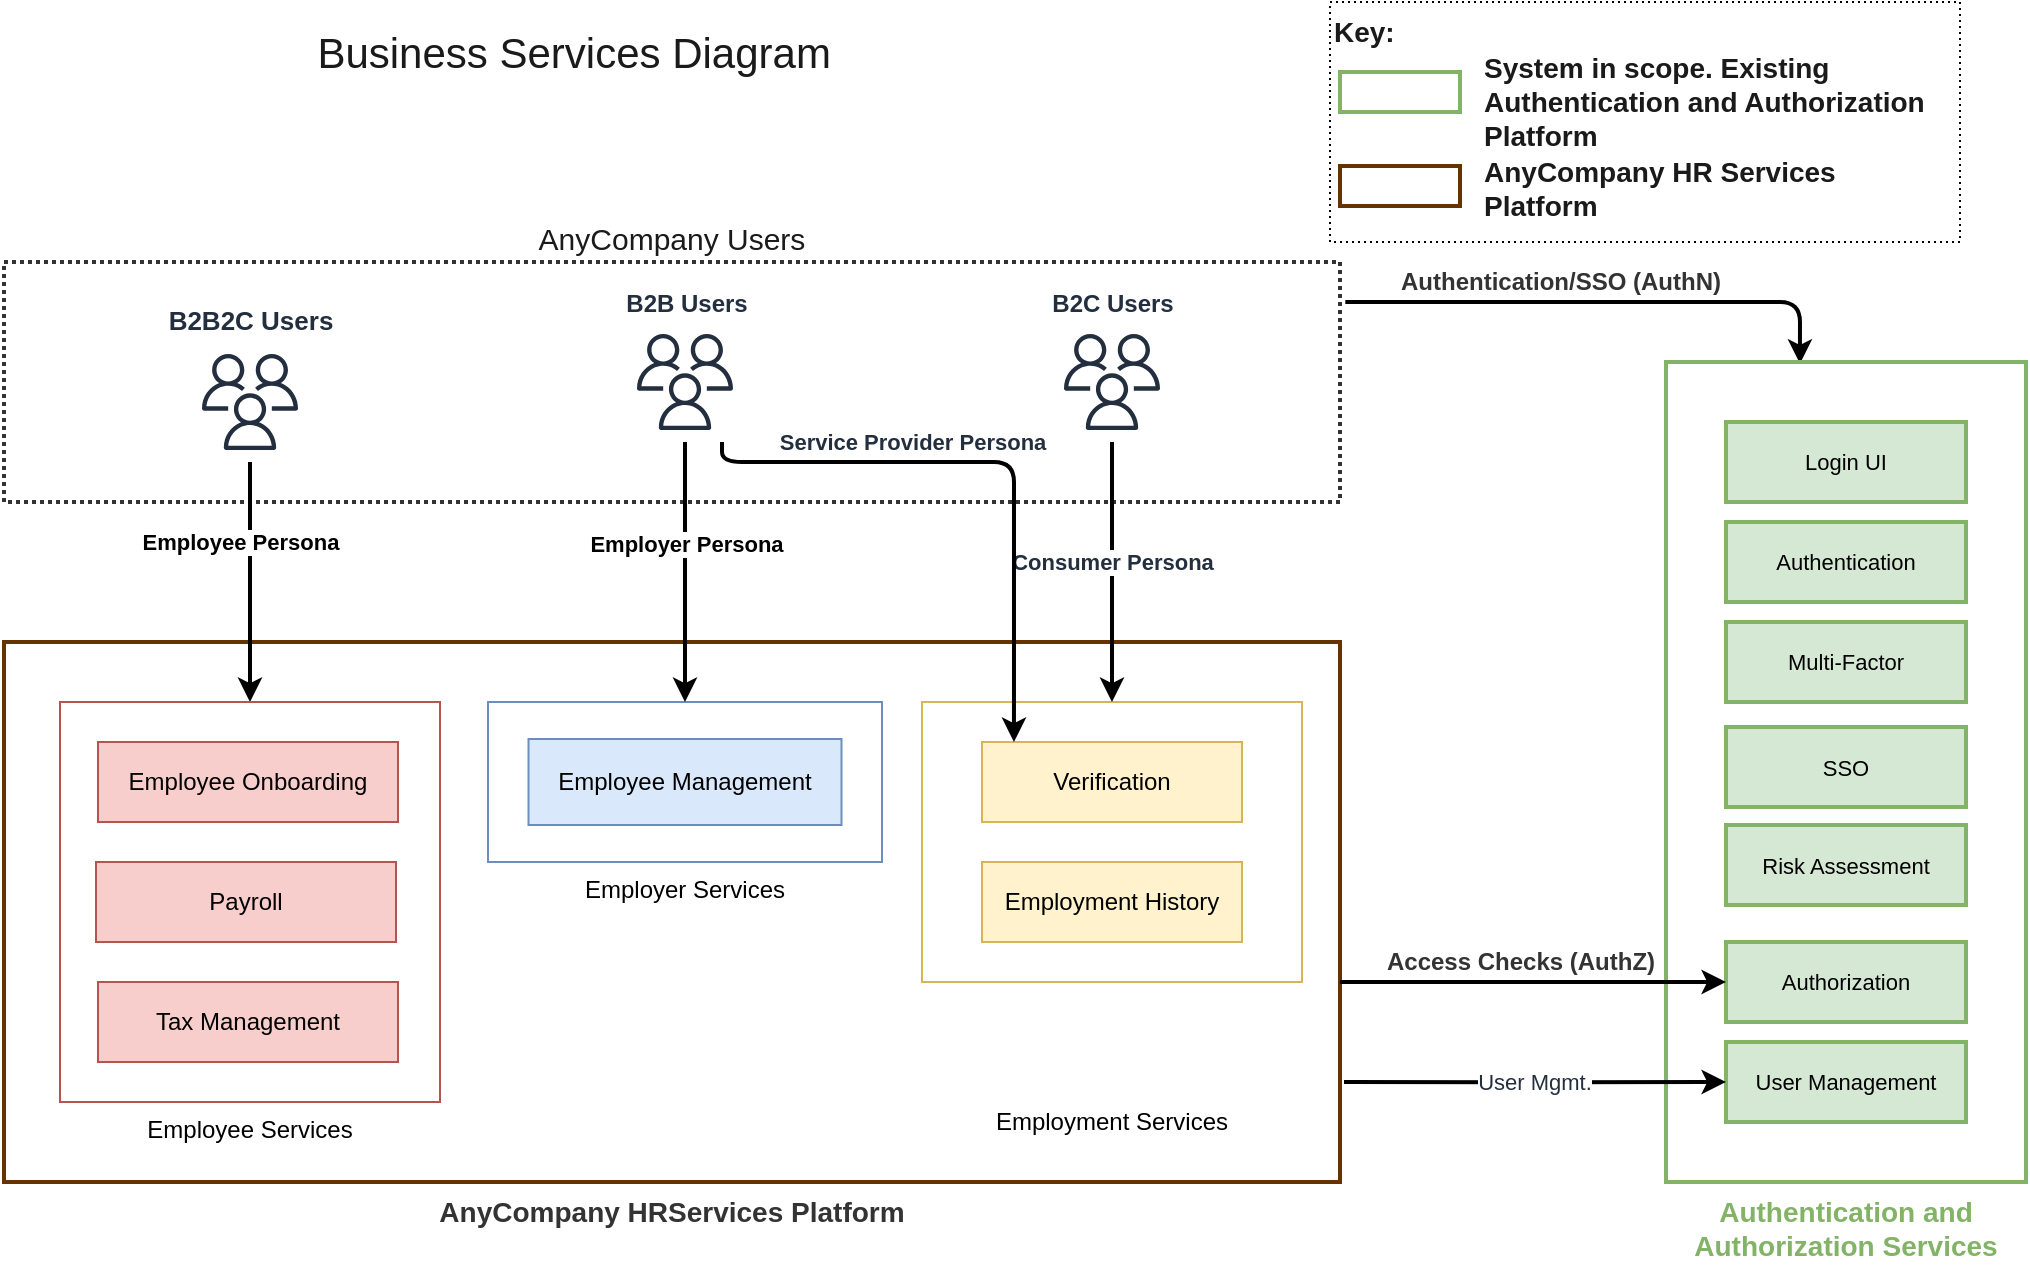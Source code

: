 <mxfile version="17.2.4" type="github">
  <diagram id="ph6kFKLF23NnV0sInsYU" name="Page-1">
    <mxGraphModel dx="2272" dy="737" grid="1" gridSize="10" guides="1" tooltips="1" connect="1" arrows="1" fold="1" page="1" pageScale="1" pageWidth="850" pageHeight="1100" math="0" shadow="0">
      <root>
        <mxCell id="0" />
        <mxCell id="1" parent="0" />
        <mxCell id="e25fCHqF_XSICWRYhGp0-45" style="edgeStyle=orthogonalEdgeStyle;rounded=1;orthogonalLoop=1;jettySize=auto;html=1;exitX=1.004;exitY=0.167;exitDx=0;exitDy=0;entryX=0.372;entryY=0.002;entryDx=0;entryDy=0;labelBackgroundColor=default;fontFamily=Helvetica;fontSize=14;fontColor=#82B366;startArrow=none;startFill=0;endArrow=classic;strokeColor=default;strokeWidth=2;entryPerimeter=0;exitPerimeter=0;" parent="1" source="e25fCHqF_XSICWRYhGp0-44" target="e25fCHqF_XSICWRYhGp0-38" edge="1">
          <mxGeometry relative="1" as="geometry">
            <Array as="points">
              <mxPoint x="510" y="160" />
            </Array>
          </mxGeometry>
        </mxCell>
        <mxCell id="e25fCHqF_XSICWRYhGp0-47" value="&lt;font style=&quot;font-size: 12px&quot; color=&quot;#333333&quot;&gt;Authentication/SSO (AuthN)&lt;/font&gt;" style="edgeLabel;html=1;align=center;verticalAlign=middle;resizable=0;points=[];fontSize=12;fontFamily=Helvetica;fontColor=#82B366;fontStyle=1" parent="e25fCHqF_XSICWRYhGp0-45" vertex="1" connectable="0">
          <mxGeometry x="-0.327" relative="1" as="geometry">
            <mxPoint x="20" y="-10" as="offset" />
          </mxGeometry>
        </mxCell>
        <mxCell id="e25fCHqF_XSICWRYhGp0-44" value="&lt;font style=&quot;font-size: 15px&quot; color=&quot;#1a1a1a&quot;&gt;AnyCompany Users&lt;/font&gt;" style="rounded=0;whiteSpace=wrap;html=1;dashed=1;sketch=0;fontFamily=Helvetica;fontSize=11;fontColor=#82B366;strokeColor=#333333;strokeWidth=2;fillColor=#FFFFFF;gradientColor=#ffffff;dashPattern=1 1;labelPosition=center;verticalLabelPosition=top;align=center;verticalAlign=bottom;" parent="1" vertex="1">
          <mxGeometry x="-388" y="140" width="668" height="120" as="geometry" />
        </mxCell>
        <mxCell id="e25fCHqF_XSICWRYhGp0-1" value="B2B Users" style="sketch=0;outlineConnect=0;fontColor=#232F3E;gradientColor=none;strokeColor=#232F3E;fillColor=#ffffff;dashed=0;verticalLabelPosition=top;verticalAlign=bottom;align=center;html=1;fontSize=12;fontStyle=1;aspect=fixed;shape=mxgraph.aws4.resourceIcon;resIcon=mxgraph.aws4.users;labelPosition=center;" parent="1" vertex="1">
          <mxGeometry x="-77.5" y="170" width="60" height="60" as="geometry" />
        </mxCell>
        <mxCell id="e25fCHqF_XSICWRYhGp0-2" value="B2C Users" style="sketch=0;outlineConnect=0;fontColor=#232F3E;gradientColor=none;strokeColor=#232F3E;fillColor=#ffffff;dashed=0;verticalLabelPosition=top;verticalAlign=bottom;align=center;html=1;fontSize=12;fontStyle=1;aspect=fixed;shape=mxgraph.aws4.resourceIcon;resIcon=mxgraph.aws4.users;labelPosition=center;" parent="1" vertex="1">
          <mxGeometry x="136" y="170" width="60" height="60" as="geometry" />
        </mxCell>
        <mxCell id="e25fCHqF_XSICWRYhGp0-9" value="AnyCompany HRServices Platform" style="rounded=0;whiteSpace=wrap;html=1;fillColor=#FFFFFF;fontColor=#333333;strokeColor=#663300;strokeWidth=2;labelPosition=center;verticalLabelPosition=bottom;align=center;verticalAlign=top;fontStyle=1;fontSize=14;" parent="1" vertex="1">
          <mxGeometry x="-388" y="330" width="668" height="270" as="geometry" />
        </mxCell>
        <mxCell id="e25fCHqF_XSICWRYhGp0-22" value="Employee Persona" style="edgeStyle=orthogonalEdgeStyle;rounded=1;orthogonalLoop=1;jettySize=auto;html=1;entryX=0.5;entryY=0;entryDx=0;entryDy=0;strokeWidth=2;fontStyle=1" parent="1" source="e25fCHqF_XSICWRYhGp0-3" target="e25fCHqF_XSICWRYhGp0-13" edge="1">
          <mxGeometry x="-0.333" y="-5" relative="1" as="geometry">
            <mxPoint as="offset" />
          </mxGeometry>
        </mxCell>
        <mxCell id="e25fCHqF_XSICWRYhGp0-3" value="&lt;font style=&quot;font-size: 13px&quot;&gt;&lt;b&gt;B2B2C Users&lt;/b&gt;&lt;/font&gt;" style="sketch=0;outlineConnect=0;fontColor=#232F3E;gradientColor=none;strokeColor=#232F3E;fillColor=#ffffff;dashed=0;verticalLabelPosition=top;verticalAlign=bottom;align=center;html=1;fontSize=12;fontStyle=0;aspect=fixed;shape=mxgraph.aws4.resourceIcon;resIcon=mxgraph.aws4.users;labelPosition=center;" parent="1" vertex="1">
          <mxGeometry x="-295" y="180" width="60" height="60" as="geometry" />
        </mxCell>
        <mxCell id="e25fCHqF_XSICWRYhGp0-14" value="Employment Services" style="rounded=0;whiteSpace=wrap;html=1;labelPosition=center;verticalLabelPosition=bottom;align=center;verticalAlign=middle;strokeColor=#d6b656;fillColor=#FFFFFF;" parent="1" vertex="1">
          <mxGeometry x="71" y="360" width="190" height="140" as="geometry" />
        </mxCell>
        <mxCell id="e25fCHqF_XSICWRYhGp0-21" value="Employer Services" style="rounded=0;whiteSpace=wrap;html=1;labelPosition=center;verticalLabelPosition=bottom;align=center;verticalAlign=top;fillColor=#FFFFFF;strokeColor=#6c8ebf;" parent="1" vertex="1">
          <mxGeometry x="-146" y="360" width="197" height="80" as="geometry" />
        </mxCell>
        <mxCell id="e25fCHqF_XSICWRYhGp0-16" value="Verification" style="rounded=0;whiteSpace=wrap;html=1;fillColor=#fff2cc;strokeColor=#d6b656;" parent="1" vertex="1">
          <mxGeometry x="101" y="380" width="130" height="40" as="geometry" />
        </mxCell>
        <mxCell id="e25fCHqF_XSICWRYhGp0-17" value="Employment History" style="rounded=0;whiteSpace=wrap;html=1;fillColor=#fff2cc;strokeColor=#d6b656;" parent="1" vertex="1">
          <mxGeometry x="101" y="440" width="130" height="40" as="geometry" />
        </mxCell>
        <mxCell id="e25fCHqF_XSICWRYhGp0-18" style="edgeStyle=orthogonalEdgeStyle;rounded=1;orthogonalLoop=1;jettySize=auto;html=1;entryX=0.5;entryY=0;entryDx=0;entryDy=0;strokeWidth=2;" parent="1" source="e25fCHqF_XSICWRYhGp0-1" target="e25fCHqF_XSICWRYhGp0-21" edge="1">
          <mxGeometry relative="1" as="geometry" />
        </mxCell>
        <mxCell id="e25fCHqF_XSICWRYhGp0-28" value="Employer Persona" style="edgeLabel;html=1;align=center;verticalAlign=middle;resizable=0;points=[];fontSize=11;fontFamily=Helvetica;fontColor=default;fontStyle=1" parent="e25fCHqF_XSICWRYhGp0-18" vertex="1" connectable="0">
          <mxGeometry x="0.252" relative="1" as="geometry">
            <mxPoint y="-31" as="offset" />
          </mxGeometry>
        </mxCell>
        <mxCell id="e25fCHqF_XSICWRYhGp0-11" value="Employee Management" style="rounded=0;whiteSpace=wrap;html=1;fillColor=#dae8fc;strokeColor=#6c8ebf;" parent="1" vertex="1">
          <mxGeometry x="-125.75" y="378.5" width="156.5" height="43" as="geometry" />
        </mxCell>
        <mxCell id="e25fCHqF_XSICWRYhGp0-13" value="Employee Services" style="rounded=0;whiteSpace=wrap;html=1;labelPosition=center;verticalLabelPosition=bottom;align=center;verticalAlign=top;fillColor=#FFFFFF;strokeColor=#b85450;" parent="1" vertex="1">
          <mxGeometry x="-360" y="360" width="190" height="200" as="geometry" />
        </mxCell>
        <mxCell id="e25fCHqF_XSICWRYhGp0-10" value="Employee Onboarding" style="rounded=0;whiteSpace=wrap;html=1;fillColor=#f8cecc;strokeColor=#b85450;" parent="1" vertex="1">
          <mxGeometry x="-341" y="380" width="150" height="40" as="geometry" />
        </mxCell>
        <mxCell id="e25fCHqF_XSICWRYhGp0-12" value="Payroll " style="rounded=0;whiteSpace=wrap;html=1;fillColor=#f8cecc;strokeColor=#b85450;" parent="1" vertex="1">
          <mxGeometry x="-342" y="440" width="150" height="40" as="geometry" />
        </mxCell>
        <mxCell id="e25fCHqF_XSICWRYhGp0-15" value="Tax Management" style="rounded=0;whiteSpace=wrap;html=1;fillColor=#f8cecc;strokeColor=#b85450;" parent="1" vertex="1">
          <mxGeometry x="-341" y="500" width="150" height="40" as="geometry" />
        </mxCell>
        <mxCell id="e25fCHqF_XSICWRYhGp0-35" style="edgeStyle=orthogonalEdgeStyle;rounded=1;orthogonalLoop=1;jettySize=auto;html=1;labelBackgroundColor=default;fontFamily=Helvetica;fontSize=13;fontColor=#232F3E;endArrow=classic;strokeColor=default;strokeWidth=2;" parent="1" target="e25fCHqF_XSICWRYhGp0-14" edge="1">
          <mxGeometry relative="1" as="geometry">
            <mxPoint x="166" y="230" as="sourcePoint" />
            <Array as="points">
              <mxPoint x="166" y="270" />
              <mxPoint x="166" y="270" />
            </Array>
          </mxGeometry>
        </mxCell>
        <mxCell id="e25fCHqF_XSICWRYhGp0-37" value="Consumer Persona" style="edgeLabel;html=1;align=center;verticalAlign=middle;resizable=0;points=[];fontSize=11;fontFamily=Helvetica;fontColor=#232F3E;fontStyle=1" parent="e25fCHqF_XSICWRYhGp0-35" vertex="1" connectable="0">
          <mxGeometry x="-0.308" y="2" relative="1" as="geometry">
            <mxPoint x="-2" y="15" as="offset" />
          </mxGeometry>
        </mxCell>
        <mxCell id="e25fCHqF_XSICWRYhGp0-36" value="Service Provider Persona" style="edgeStyle=orthogonalEdgeStyle;rounded=1;orthogonalLoop=1;jettySize=auto;html=1;entryX=0.123;entryY=0;entryDx=0;entryDy=0;labelBackgroundColor=default;fontFamily=Helvetica;fontSize=11;fontColor=#232F3E;endArrow=classic;strokeColor=default;strokeWidth=2;fontStyle=1;entryPerimeter=0;" parent="1" source="e25fCHqF_XSICWRYhGp0-1" target="e25fCHqF_XSICWRYhGp0-16" edge="1">
          <mxGeometry x="-0.294" y="10" relative="1" as="geometry">
            <mxPoint x="-29.5" y="230" as="sourcePoint" />
            <mxPoint x="164.5" y="380" as="targetPoint" />
            <Array as="points">
              <mxPoint x="-29" y="240" />
              <mxPoint x="117" y="240" />
            </Array>
            <mxPoint as="offset" />
          </mxGeometry>
        </mxCell>
        <mxCell id="e25fCHqF_XSICWRYhGp0-38" value="&lt;font style=&quot;font-size: 14px&quot; color=&quot;#82b366&quot;&gt;Authentication and Authorization Services&lt;/font&gt;" style="rounded=0;whiteSpace=wrap;html=1;fillColor=#FFFFFF;strokeColor=#82b366;strokeWidth=2;labelPosition=center;verticalLabelPosition=bottom;align=center;verticalAlign=top;fontStyle=1;fontColor=#FF3333;" parent="1" vertex="1">
          <mxGeometry x="443" y="190" width="180" height="410" as="geometry" />
        </mxCell>
        <mxCell id="e25fCHqF_XSICWRYhGp0-39" value="Authentication" style="rounded=0;whiteSpace=wrap;html=1;dashed=0;sketch=0;fontFamily=Helvetica;fontSize=11;strokeColor=#82b366;strokeWidth=2;fillColor=#d5e8d4;" parent="1" vertex="1">
          <mxGeometry x="473" y="270" width="120" height="40" as="geometry" />
        </mxCell>
        <mxCell id="e25fCHqF_XSICWRYhGp0-40" value="Authorization" style="rounded=0;whiteSpace=wrap;html=1;dashed=0;sketch=0;fontFamily=Helvetica;fontSize=11;strokeColor=#82b366;strokeWidth=2;fillColor=#d5e8d4;" parent="1" vertex="1">
          <mxGeometry x="473" y="480" width="120" height="40" as="geometry" />
        </mxCell>
        <mxCell id="e25fCHqF_XSICWRYhGp0-41" value="SSO" style="rounded=0;whiteSpace=wrap;html=1;dashed=0;sketch=0;fontFamily=Helvetica;fontSize=11;strokeColor=#82b366;strokeWidth=2;fillColor=#d5e8d4;" parent="1" vertex="1">
          <mxGeometry x="473" y="372.5" width="120" height="40" as="geometry" />
        </mxCell>
        <mxCell id="e25fCHqF_XSICWRYhGp0-42" value="Risk Assessment" style="rounded=0;whiteSpace=wrap;html=1;dashed=0;sketch=0;fontFamily=Helvetica;fontSize=11;strokeColor=#82b366;strokeWidth=2;fillColor=#d5e8d4;" parent="1" vertex="1">
          <mxGeometry x="473" y="421.5" width="120" height="40" as="geometry" />
        </mxCell>
        <mxCell id="e25fCHqF_XSICWRYhGp0-46" value="Login UI" style="rounded=0;whiteSpace=wrap;html=1;dashed=0;sketch=0;fontFamily=Helvetica;fontSize=11;strokeColor=#82b366;strokeWidth=2;fillColor=#d5e8d4;" parent="1" vertex="1">
          <mxGeometry x="473" y="220" width="120" height="40" as="geometry" />
        </mxCell>
        <mxCell id="yVPgGkp0cXZ_G8Fahzny-1" value="Multi-Factor" style="rounded=0;whiteSpace=wrap;html=1;dashed=0;sketch=0;fontFamily=Helvetica;fontSize=11;strokeColor=#82b366;strokeWidth=2;fillColor=#d5e8d4;" vertex="1" parent="1">
          <mxGeometry x="473" y="320" width="120" height="40" as="geometry" />
        </mxCell>
        <mxCell id="e25fCHqF_XSICWRYhGp0-43" style="edgeStyle=orthogonalEdgeStyle;rounded=1;orthogonalLoop=1;jettySize=auto;html=1;labelBackgroundColor=default;fontFamily=Helvetica;fontSize=11;fontColor=#232F3E;endArrow=classic;strokeColor=default;strokeWidth=2;startArrow=none;startFill=0;" parent="1" edge="1">
          <mxGeometry relative="1" as="geometry">
            <mxPoint x="280" y="500" as="sourcePoint" />
            <mxPoint x="473" y="500" as="targetPoint" />
            <Array as="points">
              <mxPoint x="280" y="500" />
              <mxPoint x="473" y="500" />
            </Array>
          </mxGeometry>
        </mxCell>
        <mxCell id="e25fCHqF_XSICWRYhGp0-48" value="Access Checks (AuthZ)" style="edgeLabel;html=1;align=center;verticalAlign=middle;resizable=0;points=[];fontSize=12;fontFamily=Helvetica;fontColor=#333333;fontStyle=1" parent="e25fCHqF_XSICWRYhGp0-43" vertex="1" connectable="0">
          <mxGeometry x="-0.283" y="1" relative="1" as="geometry">
            <mxPoint x="21" y="-9" as="offset" />
          </mxGeometry>
        </mxCell>
        <mxCell id="yVPgGkp0cXZ_G8Fahzny-2" value="User Management" style="rounded=0;whiteSpace=wrap;html=1;dashed=0;sketch=0;fontFamily=Helvetica;fontSize=11;strokeColor=#82b366;strokeWidth=2;fillColor=#d5e8d4;" vertex="1" parent="1">
          <mxGeometry x="473" y="530" width="120" height="40" as="geometry" />
        </mxCell>
        <mxCell id="yVPgGkp0cXZ_G8Fahzny-3" value="User Mgmt." style="edgeStyle=orthogonalEdgeStyle;rounded=1;orthogonalLoop=1;jettySize=auto;html=1;fontSize=11;fontColor=#232F3E;exitX=1.003;exitY=0.815;exitDx=0;exitDy=0;exitPerimeter=0;strokeWidth=2;startArrow=none;startFill=0;" edge="1" parent="1" source="e25fCHqF_XSICWRYhGp0-9" target="yVPgGkp0cXZ_G8Fahzny-2">
          <mxGeometry relative="1" as="geometry" />
        </mxCell>
        <mxCell id="yVPgGkp0cXZ_G8Fahzny-4" value="" style="rounded=0;whiteSpace=wrap;html=1;fontSize=14;fontColor=#FF3333;dashed=1;dashPattern=1 2;" vertex="1" parent="1">
          <mxGeometry x="275" y="10" width="315" height="120" as="geometry" />
        </mxCell>
        <mxCell id="yVPgGkp0cXZ_G8Fahzny-6" value="&lt;font color=&quot;#1a1a1a&quot;&gt;Key:&amp;nbsp;&lt;/font&gt;" style="text;html=1;strokeColor=none;fillColor=none;align=left;verticalAlign=middle;whiteSpace=wrap;rounded=0;fontSize=14;fontColor=#FF3333;fontStyle=1" vertex="1" parent="1">
          <mxGeometry x="275" y="10" width="110" height="30" as="geometry" />
        </mxCell>
        <mxCell id="yVPgGkp0cXZ_G8Fahzny-7" value="&lt;font style=&quot;font-size: 21px&quot;&gt;Business Services Diagram&amp;nbsp;&lt;/font&gt;" style="text;html=1;strokeColor=none;fillColor=none;align=center;verticalAlign=middle;whiteSpace=wrap;rounded=0;dashed=1;dashPattern=1 2;fontSize=14;fontColor=#1A1A1A;" vertex="1" parent="1">
          <mxGeometry x="-390" y="20" width="580" height="30" as="geometry" />
        </mxCell>
        <mxCell id="yVPgGkp0cXZ_G8Fahzny-8" value="" style="rounded=0;whiteSpace=wrap;html=1;fontSize=12;fontColor=#FF3333;verticalAlign=top;fillColor=#FFFFFF;strokeColor=#82b366;strokeWidth=2;fontStyle=1;" vertex="1" parent="1">
          <mxGeometry x="280" y="45" width="60" height="20" as="geometry" />
        </mxCell>
        <mxCell id="yVPgGkp0cXZ_G8Fahzny-9" value="&lt;font color=&quot;#1a1a1a&quot;&gt;System in scope. Existing Authentication and Authorization Platform&amp;nbsp;&lt;/font&gt;" style="text;html=1;strokeColor=none;fillColor=none;align=left;verticalAlign=middle;whiteSpace=wrap;rounded=0;fontSize=14;fontColor=#FF3333;fontStyle=1" vertex="1" parent="1">
          <mxGeometry x="350" y="40" width="230" height="40" as="geometry" />
        </mxCell>
        <mxCell id="yVPgGkp0cXZ_G8Fahzny-10" value="" style="rounded=0;whiteSpace=wrap;html=1;fontSize=14;fontColor=#333333;verticalAlign=top;fillColor=#FFFFFF;strokeColor=#663300;strokeWidth=2;fontStyle=1;" vertex="1" parent="1">
          <mxGeometry x="280" y="92" width="60" height="20" as="geometry" />
        </mxCell>
        <mxCell id="yVPgGkp0cXZ_G8Fahzny-11" value="&lt;font color=&quot;#1a1a1a&quot;&gt;AnyCompany HR Services Platform&lt;/font&gt;" style="text;html=1;strokeColor=none;fillColor=none;align=left;verticalAlign=middle;whiteSpace=wrap;rounded=0;fontSize=14;fontColor=#FF3333;fontStyle=1" vertex="1" parent="1">
          <mxGeometry x="350" y="93" width="220" height="19" as="geometry" />
        </mxCell>
      </root>
    </mxGraphModel>
  </diagram>
</mxfile>
